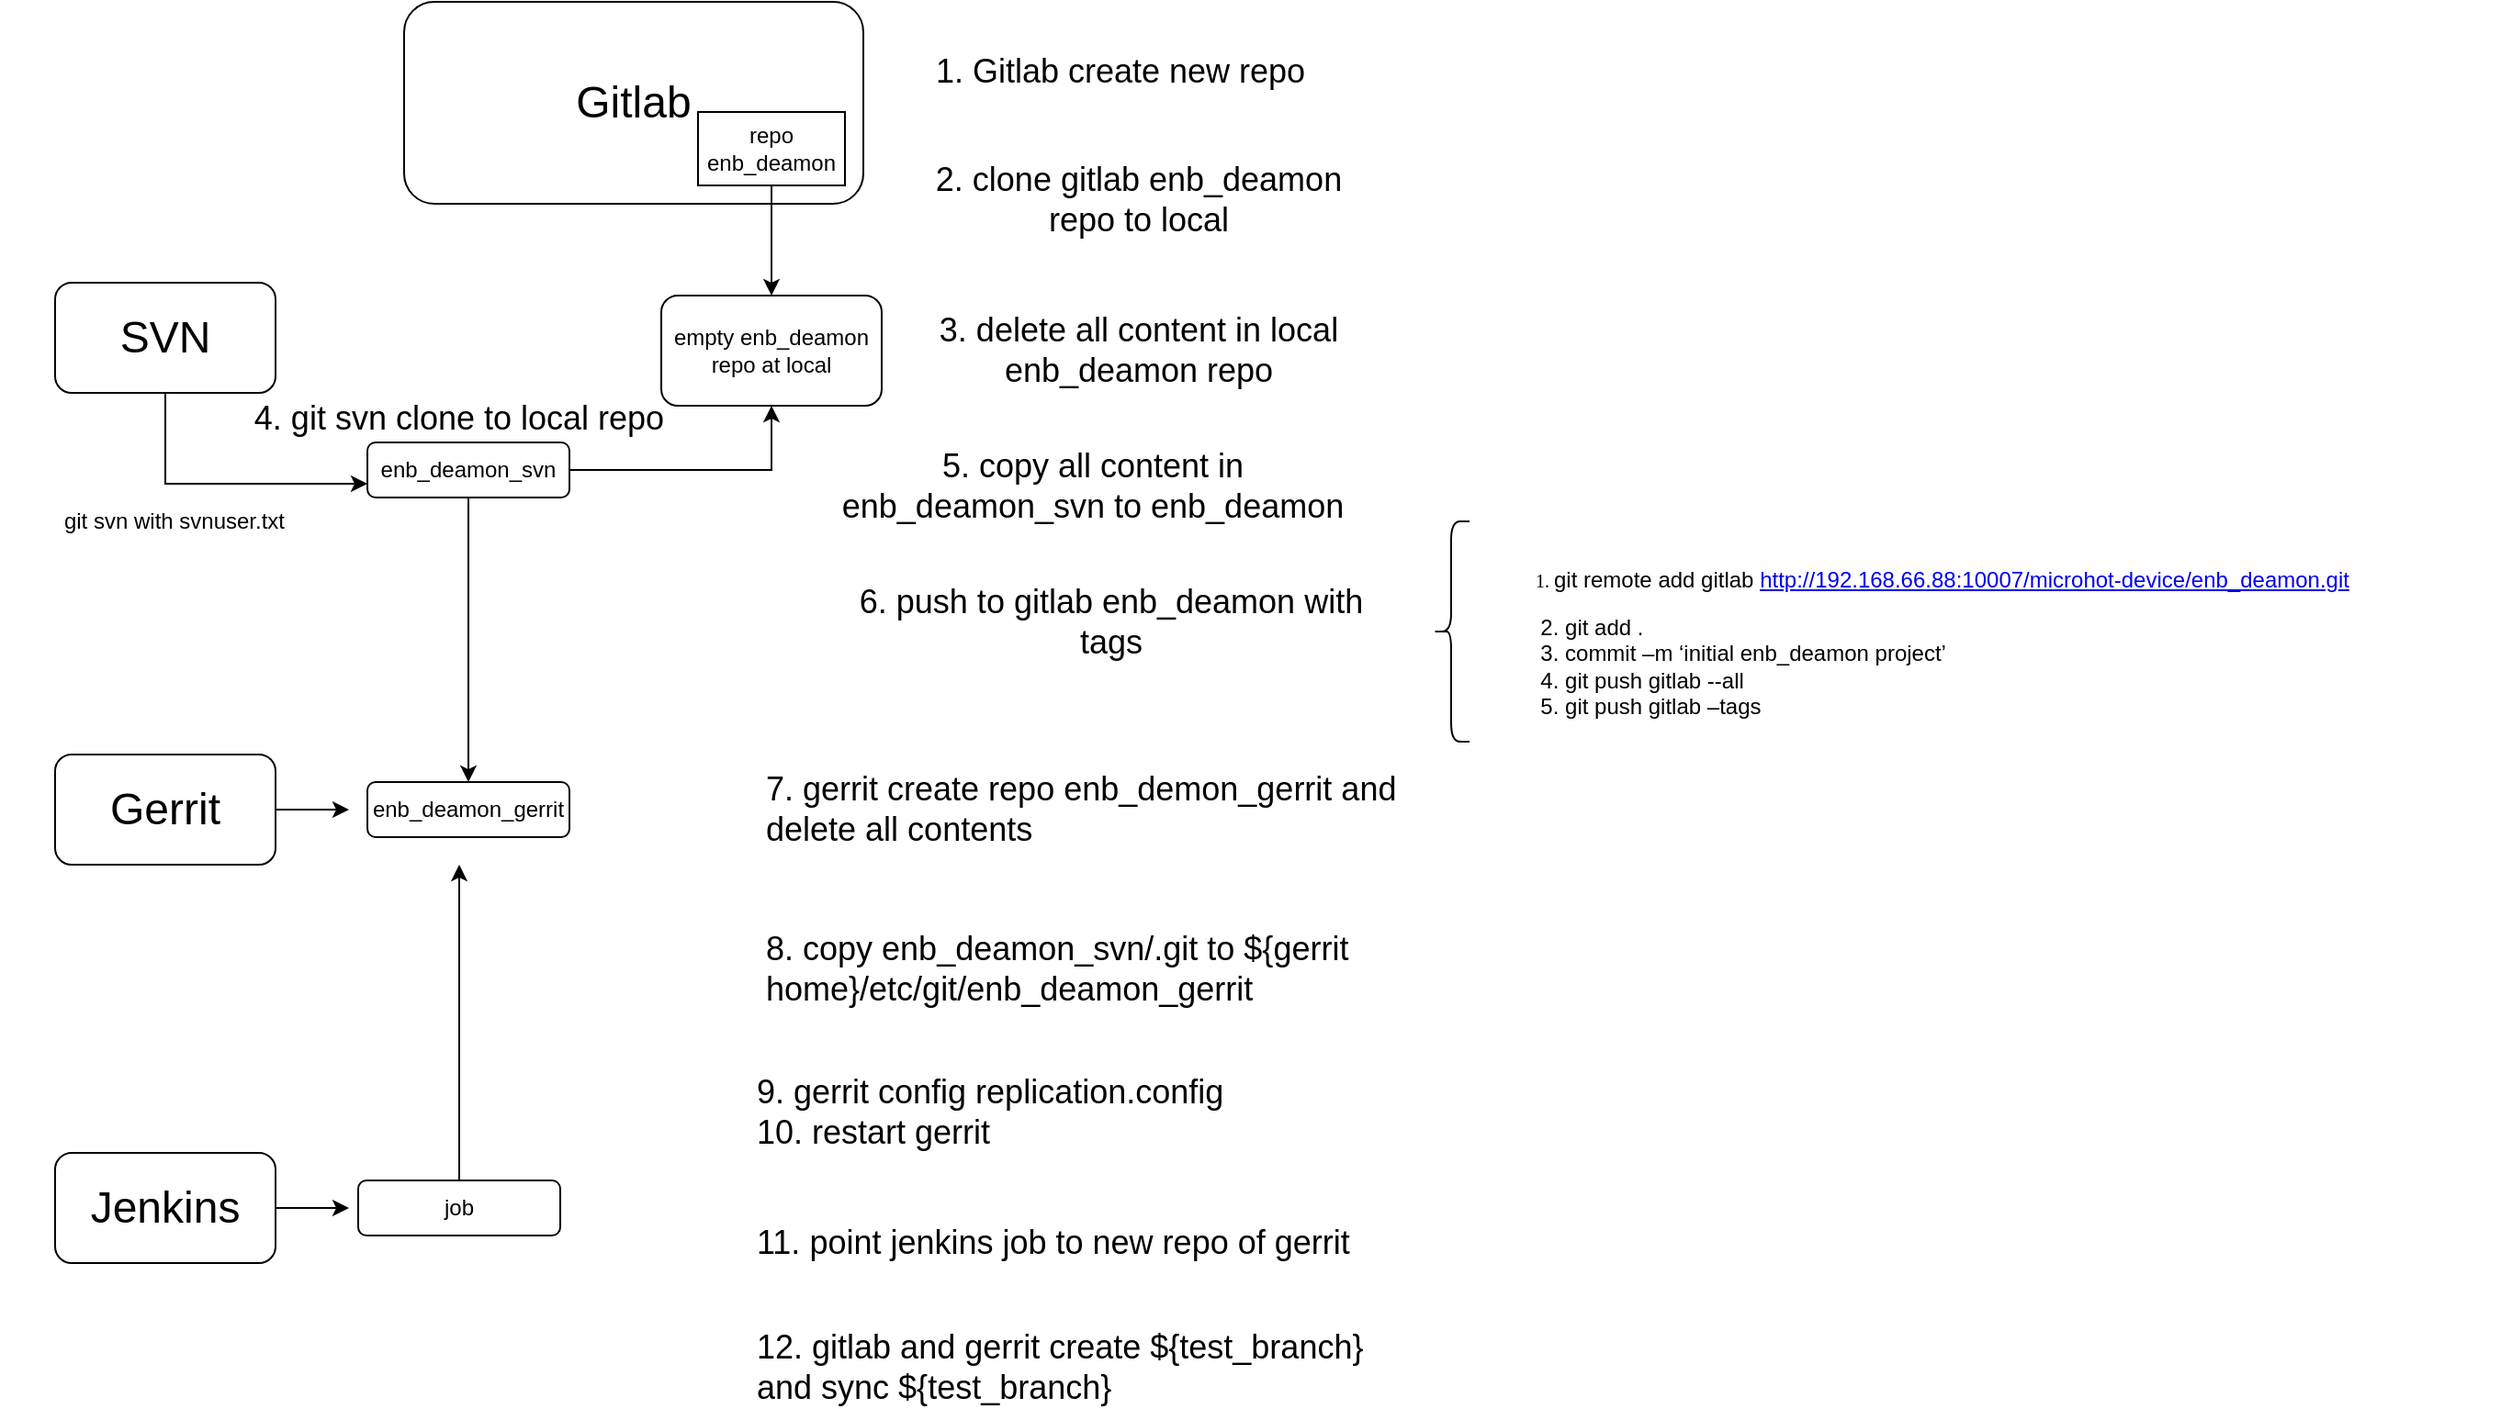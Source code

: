 <mxfile version="12.1.0" type="github" pages="1"><diagram id="lI-zFekOkUTeTYJMJZDO" name="Page-1"><mxGraphModel dx="4660" dy="753" grid="1" gridSize="10" guides="1" tooltips="1" connect="1" arrows="1" fold="1" page="1" pageScale="1" pageWidth="3300" pageHeight="4681" math="0" shadow="0"><root><mxCell id="0"/><mxCell id="1" parent="0"/><mxCell id="5MFS8oOmaIJ2nHUXFirb-1" value="&lt;font style=&quot;font-size: 24px&quot;&gt;Gitlab&lt;/font&gt;" style="rounded=1;whiteSpace=wrap;html=1;" vertex="1" parent="1"><mxGeometry x="210" y="150" width="250" height="110" as="geometry"/></mxCell><mxCell id="5MFS8oOmaIJ2nHUXFirb-9" style="edgeStyle=orthogonalEdgeStyle;rounded=0;orthogonalLoop=1;jettySize=auto;html=1;exitX=0.5;exitY=1;exitDx=0;exitDy=0;entryX=0.5;entryY=0;entryDx=0;entryDy=0;" edge="1" parent="1" source="5MFS8oOmaIJ2nHUXFirb-2" target="5MFS8oOmaIJ2nHUXFirb-4"><mxGeometry relative="1" as="geometry"/></mxCell><mxCell id="5MFS8oOmaIJ2nHUXFirb-2" value="repo&lt;br&gt;enb_deamon" style="rounded=0;whiteSpace=wrap;html=1;" vertex="1" parent="1"><mxGeometry x="370" y="210" width="80" height="40" as="geometry"/></mxCell><mxCell id="5MFS8oOmaIJ2nHUXFirb-3" value="&lt;font style=&quot;font-size: 18px&quot;&gt;1. Gitlab create new repo&lt;/font&gt;" style="text;html=1;strokeColor=none;fillColor=none;align=center;verticalAlign=middle;whiteSpace=wrap;rounded=0;" vertex="1" parent="1"><mxGeometry x="480" y="180" width="240" height="15" as="geometry"/></mxCell><mxCell id="5MFS8oOmaIJ2nHUXFirb-4" value="empty enb_deamon repo at local" style="rounded=1;whiteSpace=wrap;html=1;" vertex="1" parent="1"><mxGeometry x="350" y="310" width="120" height="60" as="geometry"/></mxCell><mxCell id="5MFS8oOmaIJ2nHUXFirb-10" value="&lt;span style=&quot;font-size: 18px&quot;&gt;2. clone gitlab enb_deamon repo to local&lt;br&gt;&lt;/span&gt;" style="text;html=1;strokeColor=none;fillColor=none;align=center;verticalAlign=middle;whiteSpace=wrap;rounded=0;" vertex="1" parent="1"><mxGeometry x="490" y="250" width="240" height="15" as="geometry"/></mxCell><mxCell id="5MFS8oOmaIJ2nHUXFirb-12" value="&lt;span style=&quot;font-size: 18px&quot;&gt;3. delete all content in local enb_deamon repo&lt;br&gt;&lt;/span&gt;" style="text;html=1;strokeColor=none;fillColor=none;align=center;verticalAlign=middle;whiteSpace=wrap;rounded=0;" vertex="1" parent="1"><mxGeometry x="490" y="332.5" width="240" height="15" as="geometry"/></mxCell><mxCell id="5MFS8oOmaIJ2nHUXFirb-16" style="edgeStyle=orthogonalEdgeStyle;rounded=0;orthogonalLoop=1;jettySize=auto;html=1;exitX=0.5;exitY=1;exitDx=0;exitDy=0;entryX=0;entryY=0.75;entryDx=0;entryDy=0;" edge="1" parent="1" source="5MFS8oOmaIJ2nHUXFirb-13" target="5MFS8oOmaIJ2nHUXFirb-14"><mxGeometry relative="1" as="geometry"/></mxCell><mxCell id="5MFS8oOmaIJ2nHUXFirb-13" value="&lt;font style=&quot;font-size: 24px&quot;&gt;SVN&lt;/font&gt;" style="rounded=1;whiteSpace=wrap;html=1;" vertex="1" parent="1"><mxGeometry x="20" y="303" width="120" height="60" as="geometry"/></mxCell><mxCell id="5MFS8oOmaIJ2nHUXFirb-21" style="edgeStyle=orthogonalEdgeStyle;rounded=0;orthogonalLoop=1;jettySize=auto;html=1;exitX=1;exitY=0.5;exitDx=0;exitDy=0;" edge="1" parent="1" source="5MFS8oOmaIJ2nHUXFirb-14" target="5MFS8oOmaIJ2nHUXFirb-4"><mxGeometry relative="1" as="geometry"/></mxCell><mxCell id="5MFS8oOmaIJ2nHUXFirb-36" style="edgeStyle=orthogonalEdgeStyle;rounded=0;orthogonalLoop=1;jettySize=auto;html=1;exitX=0.5;exitY=1;exitDx=0;exitDy=0;entryX=0.5;entryY=0;entryDx=0;entryDy=0;" edge="1" parent="1" source="5MFS8oOmaIJ2nHUXFirb-14" target="5MFS8oOmaIJ2nHUXFirb-29"><mxGeometry relative="1" as="geometry"/></mxCell><mxCell id="5MFS8oOmaIJ2nHUXFirb-14" value="&lt;font style=&quot;font-size: 12px&quot;&gt;enb_deamon_svn&lt;/font&gt;" style="rounded=1;whiteSpace=wrap;html=1;" vertex="1" parent="1"><mxGeometry x="190" y="390" width="110" height="30" as="geometry"/></mxCell><mxCell id="5MFS8oOmaIJ2nHUXFirb-17" value="git svn with svnuser.txt" style="text;html=1;strokeColor=none;fillColor=none;align=center;verticalAlign=middle;whiteSpace=wrap;rounded=0;" vertex="1" parent="1"><mxGeometry x="-10" y="417.5" width="190" height="30" as="geometry"/></mxCell><mxCell id="5MFS8oOmaIJ2nHUXFirb-18" value="&lt;span style=&quot;font-size: 18px&quot;&gt;5. copy all content in enb_deamon_svn to enb_deamon&lt;br&gt;&lt;/span&gt;" style="text;html=1;strokeColor=none;fillColor=none;align=center;verticalAlign=middle;whiteSpace=wrap;rounded=0;" vertex="1" parent="1"><mxGeometry x="440" y="406.5" width="290" height="15" as="geometry"/></mxCell><mxCell id="5MFS8oOmaIJ2nHUXFirb-23" value="&lt;span style=&quot;font-size: 18px&quot;&gt;4. git svn clone to local repo&lt;br&gt;&lt;/span&gt;" style="text;html=1;strokeColor=none;fillColor=none;align=center;verticalAlign=middle;whiteSpace=wrap;rounded=0;" vertex="1" parent="1"><mxGeometry x="120" y="369" width="240" height="15" as="geometry"/></mxCell><mxCell id="5MFS8oOmaIJ2nHUXFirb-24" value="&lt;span style=&quot;font-size: 18px&quot;&gt;6. push to gitlab enb_deamon with tags&lt;br&gt;&lt;/span&gt;" style="text;html=1;strokeColor=none;fillColor=none;align=center;verticalAlign=middle;whiteSpace=wrap;rounded=0;" vertex="1" parent="1"><mxGeometry x="450" y="480" width="290" height="15" as="geometry"/></mxCell><mxCell id="5MFS8oOmaIJ2nHUXFirb-25" value="" style="shape=curlyBracket;whiteSpace=wrap;html=1;rounded=1;" vertex="1" parent="1"><mxGeometry x="770" y="433" width="20" height="120" as="geometry"/></mxCell><mxCell id="5MFS8oOmaIJ2nHUXFirb-26" value="&lt;p class=&quot;MsoListParagraph&quot; style=&quot;margin-left: 39.0pt ; text-indent: -21.0pt&quot;&gt;&lt;span lang=&quot;EN-US&quot;&gt;&lt;font face=&quot;times new roman&quot; size=&quot;1&quot;&gt;1.&amp;nbsp;&lt;/font&gt;git remote add gitlab &lt;a href=&quot;http://192.168.66.88:10007/microhot-device/enb_deamon.git&quot;&gt;http://192.168.66.88:10007/microhot-device/enb_deamon.git&lt;/a&gt;&lt;/span&gt;&lt;/p&gt;&lt;span style=&quot;text-indent: -21pt&quot;&gt;&amp;nbsp; &amp;nbsp; &amp;nbsp; &amp;nbsp; 2. git add .&lt;br&gt;&lt;/span&gt;&lt;span style=&quot;text-indent: -21pt&quot;&gt;&amp;nbsp; &amp;nbsp; &amp;nbsp; &amp;nbsp; 3. commit –m ‘initial&amp;nbsp;&lt;/span&gt;&lt;span style=&quot;text-indent: -21pt&quot;&gt;enb_deamon project’&lt;br&gt;&lt;/span&gt;&lt;span style=&quot;text-indent: -21pt&quot;&gt;&amp;nbsp; &amp;nbsp; &amp;nbsp; &amp;nbsp; 4. git push gitlab --all&lt;br&gt;&lt;/span&gt;&lt;span style=&quot;text-indent: -21pt&quot;&gt;&amp;nbsp; &amp;nbsp; &amp;nbsp; &amp;nbsp; 5. git push gitlab –tags&lt;/span&gt;" style="text;html=1;strokeColor=none;fillColor=none;align=left;verticalAlign=middle;whiteSpace=wrap;rounded=0;" vertex="1" parent="1"><mxGeometry x="800" y="432" width="550" height="122" as="geometry"/></mxCell><mxCell id="5MFS8oOmaIJ2nHUXFirb-30" style="edgeStyle=orthogonalEdgeStyle;rounded=0;orthogonalLoop=1;jettySize=auto;html=1;exitX=1;exitY=0.5;exitDx=0;exitDy=0;" edge="1" parent="1" source="5MFS8oOmaIJ2nHUXFirb-28"><mxGeometry relative="1" as="geometry"><mxPoint x="180" y="590" as="targetPoint"/></mxGeometry></mxCell><mxCell id="5MFS8oOmaIJ2nHUXFirb-28" value="&lt;span style=&quot;font-size: 24px&quot;&gt;Gerrit&lt;/span&gt;" style="rounded=1;whiteSpace=wrap;html=1;" vertex="1" parent="1"><mxGeometry x="20" y="560" width="120" height="60" as="geometry"/></mxCell><mxCell id="5MFS8oOmaIJ2nHUXFirb-29" value="&lt;font style=&quot;font-size: 12px&quot;&gt;enb_deamon_gerrit&lt;/font&gt;" style="rounded=1;whiteSpace=wrap;html=1;" vertex="1" parent="1"><mxGeometry x="190" y="575" width="110" height="30" as="geometry"/></mxCell><mxCell id="5MFS8oOmaIJ2nHUXFirb-31" value="&lt;span style=&quot;font-size: 18px&quot;&gt;7. gerrit create repo enb_demon_gerrit and delete all contents&lt;br&gt;&lt;/span&gt;" style="text;html=1;strokeColor=none;fillColor=none;align=left;verticalAlign=middle;whiteSpace=wrap;rounded=0;" vertex="1" parent="1"><mxGeometry x="405" y="546.5" width="360" height="87" as="geometry"/></mxCell><mxCell id="5MFS8oOmaIJ2nHUXFirb-37" value="&lt;span style=&quot;font-size: 18px&quot;&gt;8. copy enb_deamon_svn/.git to ${gerrit home}/etc/git/enb_deamon_gerrit&lt;br&gt;&lt;/span&gt;" style="text;html=1;strokeColor=none;fillColor=none;align=left;verticalAlign=middle;whiteSpace=wrap;rounded=0;" vertex="1" parent="1"><mxGeometry x="405" y="633.5" width="360" height="87" as="geometry"/></mxCell><mxCell id="5MFS8oOmaIJ2nHUXFirb-38" value="&lt;span style=&quot;font-size: 18px&quot;&gt;9. gerrit config replication.config&lt;br&gt;10. restart gerrit&lt;br&gt;&lt;/span&gt;" style="text;html=1;strokeColor=none;fillColor=none;align=left;verticalAlign=middle;whiteSpace=wrap;rounded=0;" vertex="1" parent="1"><mxGeometry x="400" y="720" width="360" height="70" as="geometry"/></mxCell><mxCell id="5MFS8oOmaIJ2nHUXFirb-42" style="edgeStyle=orthogonalEdgeStyle;rounded=0;orthogonalLoop=1;jettySize=auto;html=1;exitX=1;exitY=0.5;exitDx=0;exitDy=0;" edge="1" parent="1" source="5MFS8oOmaIJ2nHUXFirb-39"><mxGeometry relative="1" as="geometry"><mxPoint x="180" y="807" as="targetPoint"/></mxGeometry></mxCell><mxCell id="5MFS8oOmaIJ2nHUXFirb-39" value="&lt;span style=&quot;font-size: 24px&quot;&gt;Jenkins&lt;/span&gt;" style="rounded=1;whiteSpace=wrap;html=1;" vertex="1" parent="1"><mxGeometry x="20" y="777" width="120" height="60" as="geometry"/></mxCell><mxCell id="5MFS8oOmaIJ2nHUXFirb-41" style="edgeStyle=orthogonalEdgeStyle;rounded=0;orthogonalLoop=1;jettySize=auto;html=1;exitX=0.5;exitY=0;exitDx=0;exitDy=0;" edge="1" parent="1" source="5MFS8oOmaIJ2nHUXFirb-40"><mxGeometry relative="1" as="geometry"><mxPoint x="240" y="620" as="targetPoint"/></mxGeometry></mxCell><mxCell id="5MFS8oOmaIJ2nHUXFirb-40" value="job" style="rounded=1;whiteSpace=wrap;html=1;" vertex="1" parent="1"><mxGeometry x="185" y="792" width="110" height="30" as="geometry"/></mxCell><mxCell id="5MFS8oOmaIJ2nHUXFirb-43" value="&lt;font style=&quot;font-size: 18px&quot;&gt;11. point jenkins job to new repo of gerrit&lt;/font&gt;" style="text;html=1;strokeColor=none;fillColor=none;align=left;verticalAlign=middle;whiteSpace=wrap;rounded=0;" vertex="1" parent="1"><mxGeometry x="400" y="812" width="350" height="28" as="geometry"/></mxCell><mxCell id="5MFS8oOmaIJ2nHUXFirb-44" value="&lt;font style=&quot;font-size: 18px&quot;&gt;12. gitlab and gerrit create ${test_branch} and sync ${test_branch}&lt;/font&gt;" style="text;html=1;strokeColor=none;fillColor=none;align=left;verticalAlign=middle;whiteSpace=wrap;rounded=0;" vertex="1" parent="1"><mxGeometry x="400" y="880" width="350" height="28" as="geometry"/></mxCell></root></mxGraphModel></diagram></mxfile>